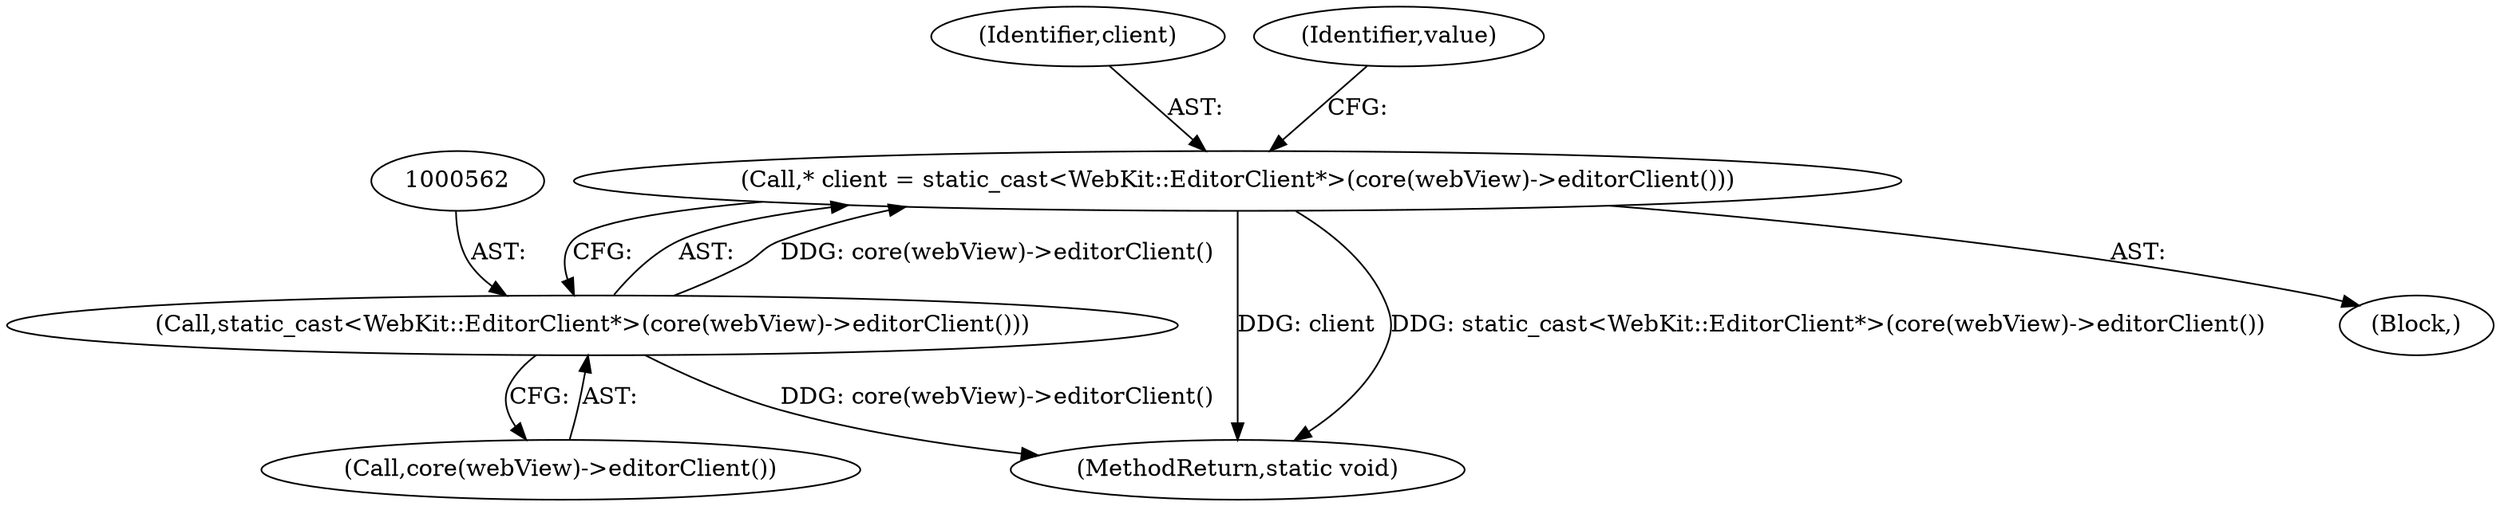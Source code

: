 digraph "1_Chrome_5a2de6455f565783c73e53eae2c8b953e7d48520@del" {
"1000559" [label="(Call,* client = static_cast<WebKit::EditorClient*>(core(webView)->editorClient()))"];
"1000561" [label="(Call,static_cast<WebKit::EditorClient*>(core(webView)->editorClient()))"];
"1000559" [label="(Call,* client = static_cast<WebKit::EditorClient*>(core(webView)->editorClient()))"];
"1000591" [label="(MethodReturn,static void)"];
"1000563" [label="(Call,core(webView)->editorClient())"];
"1000557" [label="(Block,)"];
"1000560" [label="(Identifier,client)"];
"1000567" [label="(Identifier,value)"];
"1000561" [label="(Call,static_cast<WebKit::EditorClient*>(core(webView)->editorClient()))"];
"1000559" -> "1000557"  [label="AST: "];
"1000559" -> "1000561"  [label="CFG: "];
"1000560" -> "1000559"  [label="AST: "];
"1000561" -> "1000559"  [label="AST: "];
"1000567" -> "1000559"  [label="CFG: "];
"1000559" -> "1000591"  [label="DDG: client"];
"1000559" -> "1000591"  [label="DDG: static_cast<WebKit::EditorClient*>(core(webView)->editorClient())"];
"1000561" -> "1000559"  [label="DDG: core(webView)->editorClient()"];
"1000561" -> "1000563"  [label="CFG: "];
"1000562" -> "1000561"  [label="AST: "];
"1000563" -> "1000561"  [label="AST: "];
"1000561" -> "1000591"  [label="DDG: core(webView)->editorClient()"];
}
